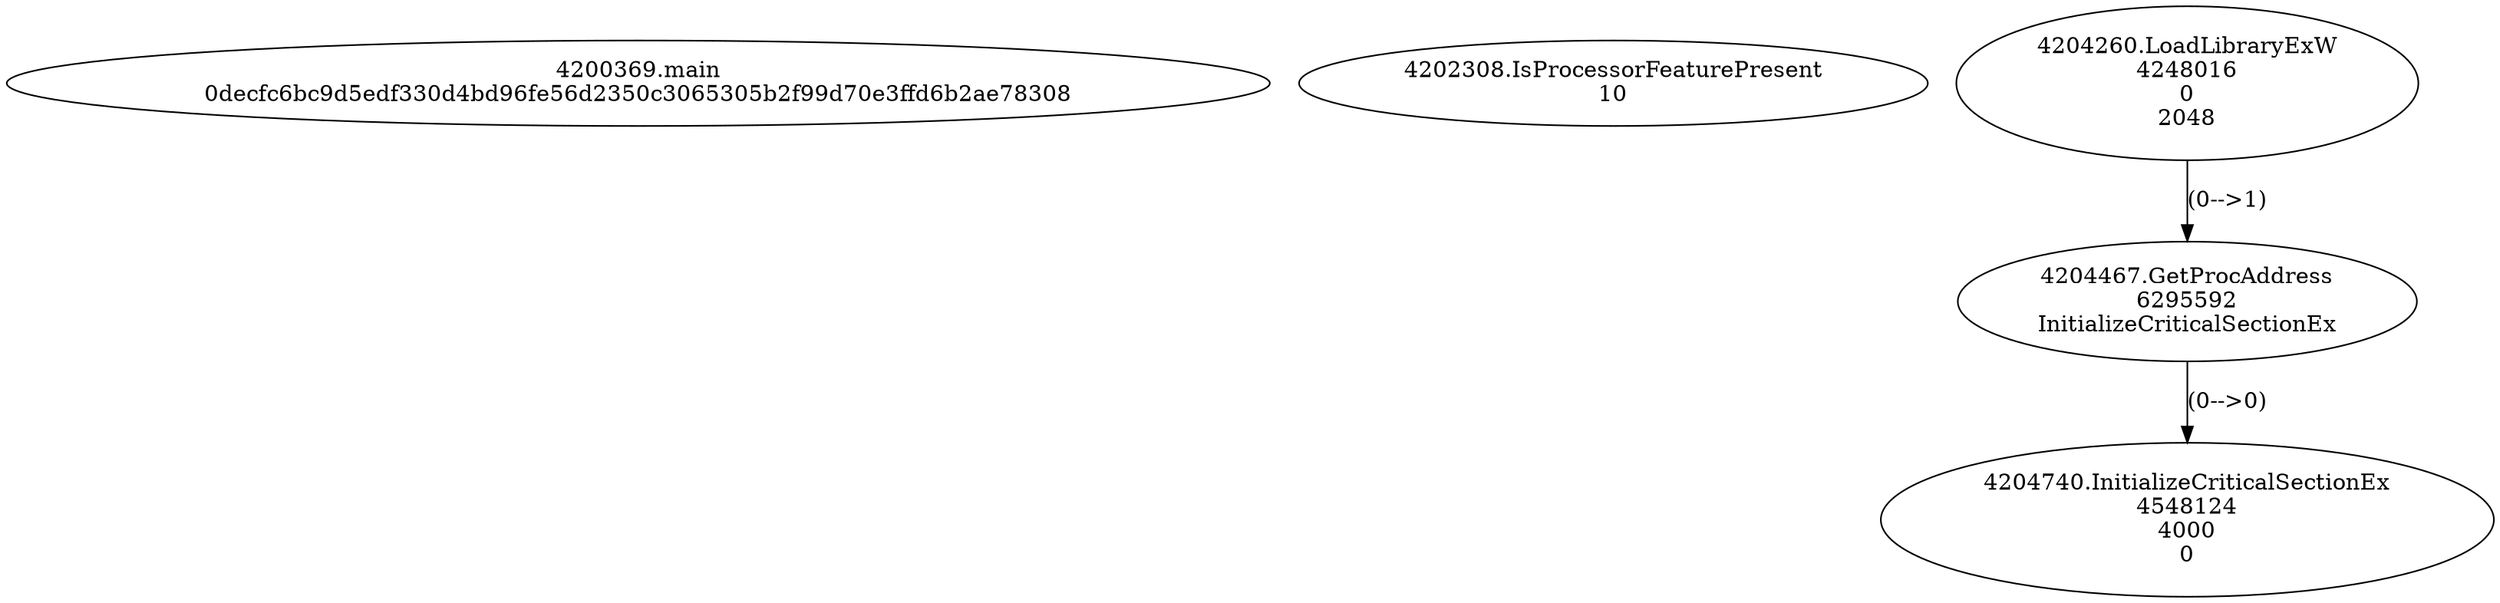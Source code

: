 // Global SCDG with merge call
digraph {
	0 [label="4200369.main
0decfc6bc9d5edf330d4bd96fe56d2350c3065305b2f99d70e3ffd6b2ae78308"]
	1 [label="4202308.IsProcessorFeaturePresent
10"]
	2 [label="4204260.LoadLibraryExW
4248016
0
2048"]
	3 [label="4204467.GetProcAddress
6295592
InitializeCriticalSectionEx"]
	2 -> 3 [label="(0-->1)"]
	4 [label="4204740.InitializeCriticalSectionEx
4548124
4000
0"]
	3 -> 4 [label="(0-->0)"]
}
